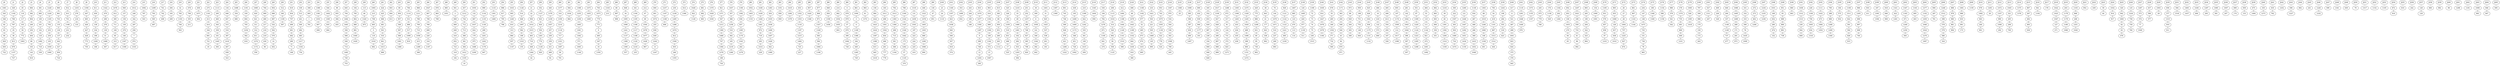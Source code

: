 graph g {
ranksep=0.2;
overlap=scale;
"J0" -- "1461" [style=dotted];
"1461" -- "545" [weight=1.2, len=0.5];
"545" -- "546" [weight=1.2, len=0.5];
"546" -- "82" [weight=1.2, len=0.5];
"82" -- "83" [weight=1.2, len=0.5];
"83" -- "84" [weight=1.2, len=0.5];
"84" -- "829" [weight=1.2, len=0.5];
"829" -- "830" [weight=1.2, len=0.5];
"830" -- "722" [weight=1.2, len=0.5];
"J1" -- "329" [style=dotted];
"329" -- "1192" [weight=1.2, len=0.5];
"1192" -- "766" [weight=1.2, len=0.5];
"766" -- "767" [weight=1.2, len=0.5];
"767" -- "35" [weight=1.2, len=0.5];
"35" -- "36" [weight=1.2, len=0.5];
"36" -- "813" [weight=1.2, len=0.5];
"813" -- "679" [weight=1.2, len=0.5];
"679" -- "1157" [weight=1.2, len=0.5];
"1157" -- "727" [weight=1.2, len=0.5];
"J2" -- "45" [style=dotted];
"45" -- "116" [weight=1.2, len=0.5];
"116" -- "117" [weight=1.2, len=0.5];
"117" -- "103" [weight=1.2, len=0.5];
"103" -- "50" [weight=1.2, len=0.5];
"50" -- "772" [weight=1.2, len=0.5];
"772" -- "1063" [weight=1.2, len=0.5];
"J3" -- "684" [style=dotted];
"684" -- "382" [weight=1.2, len=0.5];
"382" -- "904" [weight=1.2, len=0.5];
"904" -- "249" [weight=1.2, len=0.5];
"249" -- "250" [weight=1.2, len=0.5];
"250" -- "404" [weight=1.2, len=0.5];
"404" -- "86" [weight=1.2, len=0.5];
"86" -- "163" [weight=1.2, len=0.5];
"163" -- "143" [weight=1.2, len=0.5];
"143" -- "816" [weight=1.2, len=0.5];
"J4" -- "381" [style=dotted];
"381" -- "685" [weight=1.2, len=0.5];
"685" -- "100" [weight=1.2, len=0.5];
"100" -- "101" [weight=1.2, len=0.5];
"101" -- "102" [weight=1.2, len=0.5];
"102" -- "118" [weight=1.2, len=0.5];
"118" -- "1482" [weight=1.2, len=0.5];
"1482" -- "718" [weight=1.2, len=0.5];
"718" -- "539" [weight=1.2, len=0.5];
"J5" -- "1228" [style=dotted];
"1228" -- "1229" [weight=1.2, len=0.5];
"1229" -- "1165" [weight=1.2, len=0.5];
"1165" -- "702" [weight=1.2, len=0.5];
"702" -- "253" [weight=1.2, len=0.5];
"253" -- "254" [weight=1.2, len=0.5];
"254" -- "105" [weight=1.2, len=0.5];
"105" -- "1059" [weight=1.2, len=0.5];
"1059" -- "1060" [weight=1.2, len=0.5];
"J6" -- "960" [style=dotted];
"960" -- "961" [weight=1.2, len=0.5];
"961" -- "703" [weight=1.2, len=0.5];
"703" -- "135" [weight=1.2, len=0.5];
"135" -- "136" [weight=1.2, len=0.5];
"136" -- "137" [weight=1.2, len=0.5];
"137" -- "442" [weight=1.2, len=0.5];
"442" -- "327" [weight=1.2, len=0.5];
"327" -- "856" [weight=1.2, len=0.5];
"856" -- "724" [weight=1.2, len=0.5];
"J7" -- "912" [style=dotted];
"912" -- "913" [weight=1.2, len=0.5];
"913" -- "701" [weight=1.2, len=0.5];
"701" -- "1166" [weight=1.2, len=0.5];
"1166" -- "231" [weight=1.2, len=0.5];
"231" -- "232" [weight=1.2, len=0.5];
"J8" -- "1253" [style=dotted];
"1253" -- "276" [weight=1.2, len=0.5];
"276" -- "216" [weight=1.2, len=0.5];
"216" -- "133" [weight=1.2, len=0.5];
"J9" -- "1356" [style=dotted];
"1356" -- "447" [weight=1.2, len=0.5];
"447" -- "665" [weight=1.2, len=0.5];
"665" -- "426" [weight=1.2, len=0.5];
"426" -- "427" [weight=1.2, len=0.5];
"427" -- "428" [weight=1.2, len=0.5];
"428" -- "773" [weight=1.2, len=0.5];
"773" -- "750" [weight=1.2, len=0.5];
"J10" -- "611" [style=dotted];
"611" -- "459" [weight=1.2, len=0.5];
"459" -- "277" [weight=1.2, len=0.5];
"277" -- "138" [weight=1.2, len=0.5];
"138" -- "104" [weight=1.2, len=0.5];
"104" -- "196" [weight=1.2, len=0.5];
"196" -- "1200" [weight=1.2, len=0.5];
"1200" -- "166" [weight=1.2, len=0.5];
"J11" -- "1322" [style=dotted];
"1322" -- "479" [weight=1.2, len=0.5];
"479" -- "296" [weight=1.2, len=0.5];
"296" -- "278" [weight=1.2, len=0.5];
"278" -- "139" [weight=1.2, len=0.5];
"139" -- "51" [weight=1.2, len=0.5];
"51" -- "1468" [weight=1.2, len=0.5];
"1468" -- "367" [weight=1.2, len=0.5];
"J12" -- "1476" [style=dotted];
"1476" -- "612" [weight=1.2, len=0.5];
"612" -- "385" [weight=1.2, len=0.5];
"385" -- "711" [weight=1.2, len=0.5];
"711" -- "160" [weight=1.2, len=0.5];
"160" -- "85" [weight=1.2, len=0.5];
"85" -- "315" [weight=1.2, len=0.5];
"315" -- "817" [weight=1.2, len=0.5];
"J13" -- "949" [style=dotted];
"949" -- "157" [weight=1.2, len=0.5];
"157" -- "158" [weight=1.2, len=0.5];
"158" -- "159" [weight=1.2, len=0.5];
"159" -- "279" [weight=1.2, len=0.5];
"279" -- "140" [weight=1.2, len=0.5];
"140" -- "1307" [weight=1.2, len=0.5];
"1307" -- "1308" [weight=1.2, len=0.5];
"J14" -- "1012" [style=dotted];
"1012" -- "248" [weight=1.2, len=0.5];
"248" -- "342" [weight=1.2, len=0.5];
"342" -- "297" [weight=1.2, len=0.5];
"297" -- "256" [weight=1.2, len=0.5];
"256" -- "7" [weight=1.2, len=0.5];
"7" -- "974" [weight=1.2, len=0.5];
"974" -- "1333" [weight=1.2, len=0.5];
"J15" -- "1092" [style=dotted];
"1092" -- "787" [weight=1.2, len=0.5];
"787" -- "543" [weight=1.2, len=0.5];
"J16" -- "1299" [style=dotted];
"1299" -- "793" [weight=1.2, len=0.5];
"793" -- "565" [weight=1.2, len=0.5];
"565" -- "497" [weight=1.2, len=0.5];
"J17" -- "741" [style=dotted];
"741" -- "742" [weight=1.2, len=0.5];
"742" -- "408" [weight=1.2, len=0.5];
"J18" -- "294" [style=dotted];
"294" -- "193" [weight=1.2, len=0.5];
"193" -- "209" [weight=1.2, len=0.5];
"J19" -- "32" [style=dotted];
"32" -- "765" [weight=1.2, len=0.5];
"765" -- "1193" [weight=1.2, len=0.5];
"1193" -- "794" [weight=1.2, len=0.5];
"794" -- "563" [weight=1.2, len=0.5];
"J20" -- "478" [style=dotted];
"478" -- "706" [weight=1.2, len=0.5];
"706" -- "355" [weight=1.2, len=0.5];
"355" -- "211" [weight=1.2, len=0.5];
"J21" -- "458" [style=dotted];
"458" -- "1071" [weight=1.2, len=0.5];
"1071" -- "602" [weight=1.2, len=0.5];
"J22" -- "275" [style=dotted];
"275" -- "1161" [weight=1.2, len=0.5];
"1161" -- "413" [weight=1.2, len=0.5];
"413" -- "414" [weight=1.2, len=0.5];
"414" -- "344" [weight=1.2, len=0.5];
"344" -- "691" [weight=1.2, len=0.5];
"691" -- "721" [weight=1.2, len=0.5];
"721" -- "18" [weight=1.2, len=0.5];
"J23" -- "1113" [style=dotted];
"1113" -- "295" [weight=1.2, len=0.5];
"295" -- "460" [weight=1.2, len=0.5];
"460" -- "343" [weight=1.2, len=0.5];
"343" -- "359" [weight=1.2, len=0.5];
"359" -- "161" [weight=1.2, len=0.5];
"161" -- "1445" [weight=1.2, len=0.5];
"1445" -- "393" [weight=1.2, len=0.5];
"J24" -- "134" [style=dotted];
"134" -- "646" [weight=1.2, len=0.5];
"646" -- "647" [weight=1.2, len=0.5];
"647" -- "515" [weight=1.2, len=0.5];
"515" -- "516" [weight=1.2, len=0.5];
"516" -- "387" [weight=1.2, len=0.5];
"387" -- "1410" [weight=1.2, len=0.5];
"1410" -- "407" [weight=1.2, len=0.5];
"407" -- "938" [weight=1.2, len=0.5];
"938" -- "523" [weight=1.2, len=0.5];
"J25" -- "1498" [style=dotted];
"1498" -- "354" [weight=1.2, len=0.5];
"354" -- "680" [weight=1.2, len=0.5];
"J26" -- "1191" [style=dotted];
"1191" -- "330" [weight=1.2, len=0.5];
"330" -- "804" [weight=1.2, len=0.5];
"804" -- "705" [weight=1.2, len=0.5];
"705" -- "1254" [weight=1.2, len=0.5];
"1254" -- "562" [weight=1.2, len=0.5];
"562" -- "618" [weight=1.2, len=0.5];
"J27" -- "1069" [style=dotted];
"1069" -- "620" [weight=1.2, len=0.5];
"620" -- "621" [weight=1.2, len=0.5];
"621" -- "311" [weight=1.2, len=0.5];
"311" -- "312" [weight=1.2, len=0.5];
"312" -- "811" [weight=1.2, len=0.5];
"811" -- "1274" [weight=1.2, len=0.5];
"1274" -- "1172" [weight=1.2, len=0.5];
"1172" -- "556" [weight=1.2, len=0.5];
"J28" -- "764" [style=dotted];
"764" -- "969" [weight=1.2, len=0.5];
"969" -- "480" [weight=1.2, len=0.5];
"480" -- "217" [weight=1.2, len=0.5];
"217" -- "218" [weight=1.2, len=0.5];
"218" -- "219" [weight=1.2, len=0.5];
"219" -- "430" [weight=1.2, len=0.5];
"430" -- "90" [weight=1.2, len=0.5];
"J29" -- "954" [style=dotted];
"954" -- "686" [weight=1.2, len=0.5];
"686" -- "687" [weight=1.2, len=0.5];
"687" -- "532" [weight=1.2, len=0.5];
"532" -- "502" [weight=1.2, len=0.5];
"502" -- "570" [weight=1.2, len=0.5];
"570" -- "14" [weight=1.2, len=0.5];
"14" -- "452" [weight=1.2, len=0.5];
"J30" -- "512" [style=dotted];
"512" -- "340" [weight=1.2, len=0.5];
"340" -- "1109" [weight=1.2, len=0.5];
"1109" -- "597" [weight=1.2, len=0.5];
"J31" -- "619" [style=dotted];
"619" -- "834" [weight=1.2, len=0.5];
"834" -- "707" [weight=1.2, len=0.5];
"707" -- "499" [weight=1.2, len=0.5];
"499" -- "461" [weight=1.2, len=0.5];
"461" -- "462" [weight=1.2, len=0.5];
"462" -- "280" [weight=1.2, len=0.5];
"280" -- "71" [weight=1.2, len=0.5];
"71" -- "168" [weight=1.2, len=0.5];
"J32" -- "339" [style=dotted];
"339" -- "513" [weight=1.2, len=0.5];
"513" -- "441" [weight=1.2, len=0.5];
"441" -- "500" [weight=1.2, len=0.5];
"500" -- "482" [weight=1.2, len=0.5];
"482" -- "483" [weight=1.2, len=0.5];
"483" -- "1217" [weight=1.2, len=0.5];
"1217" -- "1334" [weight=1.2, len=0.5];
"1334" -- "754" [weight=1.2, len=0.5];
"J33" -- "308" [style=dotted];
"308" -- "805" [weight=1.2, len=0.5];
"805" -- "1" [weight=1.2, len=0.5];
"1" -- "761" [weight=1.2, len=0.5];
"J34" -- "1380" [style=dotted];
"1380" -- "1381" [weight=1.2, len=0.5];
"1381" -- "1053" [weight=1.2, len=0.5];
"1053" -- "607" [weight=1.2, len=0.5];
"607" -- "608" [weight=1.2, len=0.5];
"J35" -- "544" [style=dotted];
"544" -- "1402" [weight=1.2, len=0.5];
"1402" -- "1365" [weight=1.2, len=0.5];
"1365" -- "835" [weight=1.2, len=0.5];
"835" -- "664" [weight=1.2, len=0.5];
"J36" -- "99" [style=dotted];
"99" -- "955" [weight=1.2, len=0.5];
"955" -- "384" [weight=1.2, len=0.5];
"384" -- "455" [weight=1.2, len=0.5];
"J37" -- "645" [style=dotted];
"645" -- "704" [weight=1.2, len=0.5];
"704" -- "1462" [weight=1.2, len=0.5];
"1462" -- "1463" [weight=1.2, len=0.5];
"1463" -- "356" [weight=1.2, len=0.5];
"356" -- "566" [weight=1.2, len=0.5];
"566" -- "549" [weight=1.2, len=0.5];
"549" -- "714" [weight=1.2, len=0.5];
"714" -- "1483" [weight=1.2, len=0.5];
"1483" -- "720" [weight=1.2, len=0.5];
"720" -- "753" [weight=1.2, len=0.5];
"J38" -- "192" [style=dotted];
"192" -- "785" [weight=1.2, len=0.5];
"785" -- "802" [weight=1.2, len=0.5];
"802" -- "880" [weight=1.2, len=0.5];
"880" -- "881" [weight=1.2, len=0.5];
"881" -- "1040" [weight=1.2, len=0.5];
"1040" -- "1429" [weight=1.2, len=0.5];
"J39" -- "115" [style=dotted];
"115" -- "46" [weight=1.2, len=0.5];
"46" -- "1320" [weight=1.2, len=0.5];
"1320" -- "875" [weight=1.2, len=0.5];
"J40" -- "1093" [style=dotted];
"1093" -- "215" [weight=1.2, len=0.5];
"215" -- "708" [weight=1.2, len=0.5];
"708" -- "605" [weight=1.2, len=0.5];
"605" -- "5" [weight=1.2, len=0.5];
"5" -- "119" [weight=1.2, len=0.5];
"119" -- "1018" [weight=1.2, len=0.5];
"1018" -- "662" [weight=1.2, len=0.5];
"J41" -- "424" [style=dotted];
"424" -- "425" [weight=1.2, len=0.5];
"425" -- "666" [weight=1.2, len=0.5];
"666" -- "481" [weight=1.2, len=0.5];
"481" -- "501" [weight=1.2, len=0.5];
"501" -- "533" [weight=1.2, len=0.5];
"533" -- "841" [weight=1.2, len=0.5];
"841" -- "1413" [weight=1.2, len=0.5];
"1413" -- "866" [weight=1.2, len=0.5];
"J42" -- "603" [style=dotted];
"603" -- "604" [weight=1.2, len=0.5];
"604" -- "613" [weight=1.2, len=0.5];
"J43" -- "80" [style=dotted];
"80" -- "950" [weight=1.2, len=0.5];
"950" -- "957" [weight=1.2, len=0.5];
"957" -- "548" [weight=1.2, len=0.5];
"548" -- "567" [weight=1.2, len=0.5];
"567" -- "568" [weight=1.2, len=0.5];
"568" -- "1061" [weight=1.2, len=0.5];
"1061" -- "1486" [weight=1.2, len=0.5];
"J44" -- "784" [style=dotted];
"784" -- "1114" [weight=1.2, len=0.5];
"1114" -- "531" [weight=1.2, len=0.5];
"531" -- "688" [weight=1.2, len=0.5];
"688" -- "517" [weight=1.2, len=0.5];
"517" -- "1099" [weight=1.2, len=0.5];
"1099" -- "819" [weight=1.2, len=0.5];
"J45" -- "968" [style=dotted];
"968" -- "1211" [weight=1.2, len=0.5];
"1211" -- "788" [weight=1.2, len=0.5];
"788" -- "709" [weight=1.2, len=0.5];
"709" -- "710" [weight=1.2, len=0.5];
"710" -- "1056" [weight=1.2, len=0.5];
"1056" -- "415" [weight=1.2, len=0.5];
"415" -- "1289" [weight=1.2, len=0.5];
"1289" -- "368" [weight=1.2, len=0.5];
"J46" -- "1027" [style=dotted];
"1027" -- "807" [weight=1.2, len=0.5];
"807" -- "768" [weight=1.2, len=0.5];
"768" -- "769" [weight=1.2, len=0.5];
"769" -- "689" [weight=1.2, len=0.5];
"689" -- "220" [weight=1.2, len=0.5];
"220" -- "316" [weight=1.2, len=0.5];
"316" -- "1187" [weight=1.2, len=0.5];
"J47" -- "876" [style=dotted];
"876" -- "863" [weight=1.2, len=0.5];
"863" -- "789" [weight=1.2, len=0.5];
"J48" -- "985" [style=dotted];
"985" -- "1051" [weight=1.2, len=0.5];
"J49" -- "561" [style=dotted];
"561" -- "2" [weight=1.2, len=0.5];
"2" -- "808" [weight=1.2, len=0.5];
"808" -- "809" [weight=1.2, len=0.5];
"809" -- "649" [weight=1.2, len=0.5];
"649" -- "416" [weight=1.2, len=0.5];
"416" -- "652" [weight=1.2, len=0.5];
"652" -- "723" [weight=1.2, len=0.5];
"723" -- "319" [weight=1.2, len=0.5];
"319" -- "182" [weight=1.2, len=0.5];
"J50" -- "457" [style=dotted];
"457" -- "1212" [weight=1.2, len=0.5];
"1212" -- "744" [weight=1.2, len=0.5];
"744" -- "712" [weight=1.2, len=0.5];
"712" -- "713" [weight=1.2, len=0.5];
"713" -- "360" [weight=1.2, len=0.5];
"360" -- "361" [weight=1.2, len=0.5];
"361" -- "364" [weight=1.2, len=0.5];
"364" -- "1412" [weight=1.2, len=0.5];
"1412" -- "1335" [weight=1.2, len=0.5];
"1335" -- "19" [weight=1.2, len=0.5];
"J51" -- "1050" [style=dotted];
"1050" -- "132" [weight=1.2, len=0.5];
"132" -- "667" [weight=1.2, len=0.5];
"667" -- "1037" [weight=1.2, len=0.5];
"1037" -- "624" [weight=1.2, len=0.5];
"624" -- "179" [weight=1.2, len=0.5];
"179" -- "975" [weight=1.2, len=0.5];
"975" -- "1488" [weight=1.2, len=0.5];
"1488" -- "1209" [weight=1.2, len=0.5];
"J52" -- "999" [style=dotted];
"999" -- "1134" [weight=1.2, len=0.5];
"1134" -- "1135" [weight=1.2, len=0.5];
"1135" -- "1136" [weight=1.2, len=0.5];
"1136" -- "299" [weight=1.2, len=0.5];
"299" -- "1201" [weight=1.2, len=0.5];
"1201" -- "1202" [weight=1.2, len=0.5];
"1202" -- "1176" [weight=1.2, len=0.5];
"1176" -- "847" [weight=1.2, len=0.5];
"J53" -- "1133" [style=dotted];
"1133" -- "1301" [weight=1.2, len=0.5];
"1301" -- "1460" [weight=1.2, len=0.5];
"J54" -- "996" [style=dotted];
"996" -- "617" [weight=1.2, len=0.5];
"617" -- "795" [weight=1.2, len=0.5];
"795" -- "796" [weight=1.2, len=0.5];
"J55" -- "1033" [style=dotted];
"1033" -- "905" [weight=1.2, len=0.5];
"905" -- "1240" [weight=1.2, len=0.5];
"1240" -- "810" [weight=1.2, len=0.5];
"810" -- "313" [weight=1.2, len=0.5];
"313" -- "884" [weight=1.2, len=0.5];
"884" -- "937" [weight=1.2, len=0.5];
"937" -- "1147" [weight=1.2, len=0.5];
"J56" -- "1126" [style=dotted];
"1126" -- "514" [weight=1.2, len=0.5];
"514" -- "648" [weight=1.2, len=0.5];
"648" -- "1097" [weight=1.2, len=0.5];
"1097" -- "582" [weight=1.2, len=0.5];
"582" -- "199" [weight=1.2, len=0.5];
"199" -- "1310" [weight=1.2, len=0.5];
"1310" -- "155" [weight=1.2, len=0.5];
"J57" -- "21" [style=dotted];
"21" -- "22" [weight=1.2, len=0.5];
"22" -- "956" [weight=1.2, len=0.5];
"956" -- "1014" [weight=1.2, len=0.5];
"1014" -- "1015" [weight=1.2, len=0.5];
"1015" -- "463" [weight=1.2, len=0.5];
"463" -- "716" [weight=1.2, len=0.5];
"716" -- "448" [weight=1.2, len=0.5];
"448" -- "1264" [weight=1.2, len=0.5];
"1264" -- "42" [weight=1.2, len=0.5];
"J58" -- "352" [style=dotted];
"352" -- "1127" [weight=1.2, len=0.5];
"1127" -- "923" [weight=1.2, len=0.5];
"923" -- "924" [weight=1.2, len=0.5];
"924" -- "550" [weight=1.2, len=0.5];
"550" -- "1261" [weight=1.2, len=0.5];
"1261" -- "774" [weight=1.2, len=0.5];
"774" -- "1129" [weight=1.2, len=0.5];
"1129" -- "920" [weight=1.2, len=0.5];
"J59" -- "440" [style=dotted];
"440" -- "1378" [weight=1.2, len=0.5];
"1378" -- "1239" [weight=1.2, len=0.5];
"1239" -- "1057" [weight=1.2, len=0.5];
"1057" -- "257" [weight=1.2, len=0.5];
"257" -- "258" [weight=1.2, len=0.5];
"258" -- "259" [weight=1.2, len=0.5];
"259" -- "431" [weight=1.2, len=0.5];
"431" -- "469" [weight=1.2, len=0.5];
"469" -- "92" [weight=1.2, len=0.5];
"J60" -- "1377" [style=dotted];
"1377" -- "310" [weight=1.2, len=0.5];
"310" -- "1359" [weight=1.2, len=0.5];
"1359" -- "1214" [weight=1.2, len=0.5];
"1214" -- "1118" [weight=1.2, len=0.5];
"1118" -- "717" [weight=1.2, len=0.5];
"717" -- "1331" [weight=1.2, len=0.5];
"1331" -- "1487" [weight=1.2, len=0.5];
"1487" -- "58" [weight=1.2, len=0.5];
"58" -- "791" [weight=1.2, len=0.5];
"J61" -- "564" [style=dotted];
"564" -- "1034" [weight=1.2, len=0.5];
"1034" -- "864" [weight=1.2, len=0.5];
"J62" -- "1398" [style=dotted];
"1398" -- "1255" [weight=1.2, len=0.5];
"1255" -- "1256" [weight=1.2, len=0.5];
"1256" -- "1465" [weight=1.2, len=0.5];
"1465" -- "1361" [weight=1.2, len=0.5];
"1361" -- "1362" [weight=1.2, len=0.5];
"1362" -- "571" [weight=1.2, len=0.5];
"571" -- "1065" [weight=1.2, len=0.5];
"1065" -- "1146" [weight=1.2, len=0.5];
"J63" -- "1475" [style=dotted];
"1475" -- "1455" [weight=1.2, len=0.5];
"1455" -- "1400" [weight=1.2, len=0.5];
"J64" -- "763" [style=dotted];
"763" -- "1073" [weight=1.2, len=0.5];
"1073" -- "770" [weight=1.2, len=0.5];
"770" -- "771" [weight=1.2, len=0.5];
"771" -- "9" [weight=1.2, len=0.5];
"9" -- "485" [weight=1.2, len=0.5];
"485" -- "347" [weight=1.2, len=0.5];
"347" -- "16" [weight=1.2, len=0.5];
"16" -- "1350" [weight=1.2, len=0.5];
"J65" -- "1318" [style=dotted];
"1318" -- "213" [weight=1.2, len=0.5];
"J66" -- "66" [style=dotted];
"66" -- "997" [weight=1.2, len=0.5];
"997" -- "998" [weight=1.2, len=0.5];
"J67" -- "848" [style=dotted];
"848" -- "34" [weight=1.2, len=0.5];
"34" -- "1095" [weight=1.2, len=0.5];
"1095" -- "1096" [weight=1.2, len=0.5];
"1096" -- "1241" [weight=1.2, len=0.5];
"1241" -- "1137" [weight=1.2, len=0.5];
"1137" -- "1389" [weight=1.2, len=0.5];
"1389" -- "1390" [weight=1.2, len=0.5];
"1390" -- "557" [weight=1.2, len=0.5];
"J68" -- "341" [style=dotted];
"341" -- "1194" [weight=1.2, len=0.5];
"1194" -- "1195" [weight=1.2, len=0.5];
"1195" -- "1196" [weight=1.2, len=0.5];
"1196" -- "1117" [weight=1.2, len=0.5];
"1117" -- "1198" [weight=1.2, len=0.5];
"1198" -- "1120" [weight=1.2, len=0.5];
"1120" -- "1218" [weight=1.2, len=0.5];
"1218" -- "235" [weight=1.2, len=0.5];
"J69" -- "212" [style=dotted];
"212" -- "67" [weight=1.2, len=0.5];
"67" -- "69" [weight=1.2, len=0.5];
"69" -- "1504" [weight=1.2, len=0.5];
"1504" -- "1076" [weight=1.2, len=0.5];
"1076" -- "1077" [weight=1.2, len=0.5];
"1077" -- "1428" [weight=1.2, len=0.5];
"1428" -- "967" [weight=1.2, len=0.5];
"J70" -- "600" [style=dotted];
"600" -- "601" [weight=1.2, len=0.5];
"601" -- "1072" [weight=1.2, len=0.5];
"1072" -- "255" [weight=1.2, len=0.5];
"255" -- "838" [weight=1.2, len=0.5];
"838" -- "839" [weight=1.2, len=0.5];
"839" -- "1244" [weight=1.2, len=0.5];
"1244" -- "13" [weight=1.2, len=0.5];
"13" -- "1247" [weight=1.2, len=0.5];
"J71" -- "1237" [style=dotted];
"1237" -- "1167" [weight=1.2, len=0.5];
"1167" -- "1168" [weight=1.2, len=0.5];
"1168" -- "606" [weight=1.2, len=0.5];
"J72" -- "230" [style=dotted];
"230" -- "1238" [weight=1.2, len=0.5];
"1238" -- "1285" [weight=1.2, len=0.5];
"1285" -- "1286" [weight=1.2, len=0.5];
"1286" -- "1074" [weight=1.2, len=0.5];
"1074" -- "812" [weight=1.2, len=0.5];
"812" -- "1506" [weight=1.2, len=0.5];
"1506" -- "935" [weight=1.2, len=0.5];
"935" -- "246" [weight=1.2, len=0.5];
"246" -- "1355" [weight=1.2, len=0.5];
"J73" -- "614" [style=dotted];
"614" -- "1366" [weight=1.2, len=0.5];
"J74" -- "1028" [style=dotted];
"1028" -- "922" [weight=1.2, len=0.5];
"922" -- "1128" [weight=1.2, len=0.5];
"J75" -- "681" [style=dotted];
"681" -- "682" [weight=1.2, len=0.5];
"682" -- "683" [weight=1.2, len=0.5];
"J76" -- "1370" [style=dotted];
"1370" -- "1029" [weight=1.2, len=0.5];
"1029" -- "1030" [weight=1.2, len=0.5];
"J77" -- "921" [style=dotted];
"921" -- "1371" [weight=1.2, len=0.5];
"1371" -- "547" [weight=1.2, len=0.5];
"547" -- "1213" [weight=1.2, len=0.5];
"1213" -- "1360" [weight=1.2, len=0.5];
"1360" -- "1466" [weight=1.2, len=0.5];
"1466" -- "747" [weight=1.2, len=0.5];
"747" -- "1364" [weight=1.2, len=0.5];
"1364" -- "1278" [weight=1.2, len=0.5];
"1278" -- "188" [weight=1.2, len=0.5];
"188" -- "730" [weight=1.2, len=0.5];
"J78" -- "1457" [style=dotted];
"1457" -- "357" [weight=1.2, len=0.5];
"357" -- "386" [weight=1.2, len=0.5];
"386" -- "1258" [weight=1.2, len=0.5];
"1258" -- "518" [weight=1.2, len=0.5];
"518" -- "362" [weight=1.2, len=0.5];
"362" -- "165" [weight=1.2, len=0.5];
"165" -- "1219" [weight=1.2, len=0.5];
"1219" -- "1280" [weight=1.2, len=0.5];
"J79" -- "1190" [style=dotted];
"1190" -- "1382" [weight=1.2, len=0.5];
"1382" -- "836" [weight=1.2, len=0.5];
"836" -- "837" [weight=1.2, len=0.5];
"837" -- "1385" [weight=1.2, len=0.5];
"1385" -- "1170" [weight=1.2, len=0.5];
"1170" -- "1343" [weight=1.2, len=0.5];
"1343" -- "262" [weight=1.2, len=0.5];
"262" -- "1279" [weight=1.2, len=0.5];
"J80" -- "1052" [style=dotted];
"1052" -- "1403" [weight=1.2, len=0.5];
"1403" -- "1153" [weight=1.2, len=0.5];
"J81" -- "1438" [style=dotted];
"1438" -- "1439" [weight=1.2, len=0.5];
"1439" -- "1440" [weight=1.2, len=0.5];
"1440" -- "1441" [weight=1.2, len=0.5];
"1441" -- "972" [weight=1.2, len=0.5];
"972" -- "719" [weight=1.2, len=0.5];
"719" -- "283" [weight=1.2, len=0.5];
"283" -- "1414" [weight=1.2, len=0.5];
"1414" -- "229" [weight=1.2, len=0.5];
"J82" -- "1283" [style=dotted];
"1283" -- "454" [weight=1.2, len=0.5];
"454" -- "1035" [weight=1.2, len=0.5];
"1035" -- "1036" [weight=1.2, len=0.5];
"1036" -- "1406" [weight=1.2, len=0.5];
"1406" -- "1407" [weight=1.2, len=0.5];
"1407" -- "1426" [weight=1.2, len=0.5];
"1426" -- "842" [weight=1.2, len=0.5];
"842" -- "1089" [weight=1.2, len=0.5];
"J83" -- "1351" [style=dotted];
"1351" -- "858" [weight=1.2, len=0.5];
"858" -- "859" [weight=1.2, len=0.5];
"J84" -- "1419" [style=dotted];
"1419" -- "1284" [weight=1.2, len=0.5];
"1284" -- "1379" [weight=1.2, len=0.5];
"J85" -- "453" [style=dotted];
"453" -- "1352" [weight=1.2, len=0.5];
"1352" -- "1353" [weight=1.2, len=0.5];
"1353" -- "1116" [weight=1.2, len=0.5];
"1116" -- "1197" [weight=1.2, len=0.5];
"1197" -- "1215" [weight=1.2, len=0.5];
"1215" -- "1484" [weight=1.2, len=0.5];
"1484" -- "725" [weight=1.2, len=0.5];
"725" -- "227" [weight=1.2, len=0.5];
"J86" -- "857" [style=dotted];
"857" -- "1420" [weight=1.2, len=0.5];
"1420" -- "1346" [weight=1.2, len=0.5];
"J87" -- "877" [style=dotted];
"877" -- "806" [weight=1.2, len=0.5];
"806" -- "971" [weight=1.2, len=0.5];
"971" -- "1327" [weight=1.2, len=0.5];
"1327" -- "1328" [weight=1.2, len=0.5];
"1328" -- "583" [weight=1.2, len=0.5];
"583" -- "584" [weight=1.2, len=0.5];
"584" -- "1064" [weight=1.2, len=0.5];
"1064" -- "1186" [weight=1.2, len=0.5];
"J88" -- "849" [style=dotted];
"849" -- "850" [weight=1.2, len=0.5];
"850" -- "1358" [weight=1.2, len=0.5];
"1358" -- "1456" [weight=1.2, len=0.5];
"J89" -- "214" [style=dotted];
"214" -- "862" [weight=1.2, len=0.5];
"862" -- "1054" [weight=1.2, len=0.5];
"1054" -- "1055" [weight=1.2, len=0.5];
"1055" -- "803" [weight=1.2, len=0.5];
"J90" -- "0" [style=dotted];
"0" -- "878" [weight=1.2, len=0.5];
"878" -- "879" [weight=1.2, len=0.5];
"879" -- "37" [weight=1.2, len=0.5];
"37" -- "670" [weight=1.2, len=0.5];
"670" -- "390" [weight=1.2, len=0.5];
"390" -- "1062" [weight=1.2, len=0.5];
"1062" -- "726" [weight=1.2, len=0.5];
"J91" -- "861" [style=dotted];
"861" -- "1094" [weight=1.2, len=0.5];
"1094" -- "3" [weight=1.2, len=0.5];
"3" -- "4" [weight=1.2, len=0.5];
"4" -- "1169" [weight=1.2, len=0.5];
"1169" -- "1386" [weight=1.2, len=0.5];
"1386" -- "164" [weight=1.2, len=0.5];
"164" -- "449" [weight=1.2, len=0.5];
"449" -- "1265" [weight=1.2, len=0.5];
"1265" -- "729" [weight=1.2, len=0.5];
"J92" -- "983" [style=dotted];
"983" -- "81" [weight=1.2, len=0.5];
"81" -- "1372" [weight=1.2, len=0.5];
"J93" -- "156" [style=dotted];
"156" -- "984" [weight=1.2, len=0.5];
"984" -- "1422" [weight=1.2, len=0.5];
"1422" -- "1423" [weight=1.2, len=0.5];
"1423" -- "1424" [weight=1.2, len=0.5];
"1424" -- "1387" [weight=1.2, len=0.5];
"1387" -- "1388" [weight=1.2, len=0.5];
"1388" -- "815" [weight=1.2, len=0.5];
"815" -- "845" [weight=1.2, len=0.5];
"845" -- "1416" [weight=1.2, len=0.5];
"J94" -- "183" [style=dotted];
"183" -- "1011" [weight=1.2, len=0.5];
"1011" -- "496" [weight=1.2, len=0.5];
"496" -- "1501" [weight=1.2, len=0.5];
"1501" -- "1502" [weight=1.2, len=0.5];
"1502" -- "854" [weight=1.2, len=0.5];
"854" -- "466" [weight=1.2, len=0.5];
"466" -- "261" [weight=1.2, len=0.5];
"261" -- "777" [weight=1.2, len=0.5];
"777" -- "778" [weight=1.2, len=0.5];
"J95" -- "792" [style=dotted];
"792" -- "1013" [weight=1.2, len=0.5];
"1013" -- "1383" [weight=1.2, len=0.5];
"1383" -- "1384" [weight=1.2, len=0.5];
"1384" -- "298" [weight=1.2, len=0.5];
"298" -- "715" [weight=1.2, len=0.5];
"715" -- "391" [weight=1.2, len=0.5];
"391" -- "366" [weight=1.2, len=0.5];
"366" -- "1164" [weight=1.2, len=0.5];
"J96" -- "786" [style=dotted];
"786" -- "1300" [weight=1.2, len=0.5];
"1300" -- "1324" [weight=1.2, len=0.5];
"1324" -- "1325" [weight=1.2, len=0.5];
"1325" -- "1326" [weight=1.2, len=0.5];
"1326" -- "1442" [weight=1.2, len=0.5];
"1442" -- "175" [weight=1.2, len=0.5];
"175" -- "1262" [weight=1.2, len=0.5];
"1262" -- "57" [weight=1.2, len=0.5];
"57" -- "1145" [weight=1.2, len=0.5];
"1145" -- "370" [weight=1.2, len=0.5];
"J97" -- "1319" [style=dotted];
"1319" -- "131" [weight=1.2, len=0.5];
"131" -- "1459" [weight=1.2, len=0.5];
"1459" -- "1503" [weight=1.2, len=0.5];
"1503" -- "197" [weight=1.2, len=0.5];
"197" -- "223" [weight=1.2, len=0.5];
"223" -- "224" [weight=1.2, len=0.5];
"224" -- "225" [weight=1.2, len=0.5];
"225" -- "410" [weight=1.2, len=0.5];
"J98" -- "446" [style=dotted];
"446" -- "1323" [weight=1.2, len=0.5];
"1323" -- "1478" [weight=1.2, len=0.5];
"1478" -- "1405" [weight=1.2, len=0.5];
"1405" -- "1303" [weight=1.2, len=0.5];
"1303" -- "669" [weight=1.2, len=0.5];
"669" -- "1290" [weight=1.2, len=0.5];
"1290" -- "1066" [weight=1.2, len=0.5];
"1066" -- "894" [weight=1.2, len=0.5];
"J99" -- "130" [style=dotted];
"130" -- "47" [weight=1.2, len=0.5];
"47" -- "851" [weight=1.2, len=0.5];
"J100" -- "23" [style=dotted];
"23" -- "24" [weight=1.2, len=0.5];
"24" -- "1110" [weight=1.2, len=0.5];
"J101" -- "1160" [style=dotted];
"1160" -- "1357" [weight=1.2, len=0.5];
"1357" -- "623" [weight=1.2, len=0.5];
"623" -- "1038" [weight=1.2, len=0.5];
"1038" -- "840" [weight=1.2, len=0.5];
"840" -- "506" [weight=1.2, len=0.5];
"506" -- "507" [weight=1.2, len=0.5];
"507" -- "818" [weight=1.2, len=0.5];
"818" -- "574" [weight=1.2, len=0.5];
"J102" -- "353" [style=dotted];
"353" -- "1499" [weight=1.2, len=0.5];
"1499" -- "832" [weight=1.2, len=0.5];
"J103" -- "243" [style=dotted];
"243" -- "244" [weight=1.2, len=0.5];
"244" -- "185" [weight=1.2, len=0.5];
"185" -- "186" [weight=1.2, len=0.5];
"J104" -- "833" [style=dotted];
"833" -- "1070" [weight=1.2, len=0.5];
"1070" -- "1477" [weight=1.2, len=0.5];
"1477" -- "1500" [weight=1.2, len=0.5];
"1500" -- "1287" [weight=1.2, len=0.5];
"1287" -- "8" [weight=1.2, len=0.5];
"8" -- "389" [weight=1.2, len=0.5];
"389" -- "749" [weight=1.2, len=0.5];
"749" -- "12" [weight=1.2, len=0.5];
"12" -- "1204" [weight=1.2, len=0.5];
"1204" -- "395" [weight=1.2, len=0.5];
"J105" -- "903" [style=dotted];
"903" -- "616" [weight=1.2, len=0.5];
"616" -- "1302" [weight=1.2, len=0.5];
"1302" -- "668" [weight=1.2, len=0.5];
"668" -- "1304" [weight=1.2, len=0.5];
"1304" -- "106" [weight=1.2, len=0.5];
"106" -- "1342" [weight=1.2, len=0.5];
"1342" -- "572" [weight=1.2, len=0.5];
"572" -- "15" [weight=1.2, len=0.5];
"15" -- "1067" [weight=1.2, len=0.5];
"J106" -- "615" [style=dotted];
"615" -- "383" [weight=1.2, len=0.5];
"383" -- "68" [weight=1.2, len=0.5];
"68" -- "650" [weight=1.2, len=0.5];
"650" -- "651" [weight=1.2, len=0.5];
"651" -- "260" [weight=1.2, len=0.5];
"260" -- "263" [weight=1.2, len=0.5];
"263" -- "1112" [weight=1.2, len=0.5];
"J107" -- "325" [style=dotted];
"325" -- "326" [weight=1.2, len=0.5];
"326" -- "358" [weight=1.2, len=0.5];
"358" -- "1259" [weight=1.2, len=0.5];
"1259" -- "519" [weight=1.2, len=0.5];
"519" -- "831" [weight=1.2, len=0.5];
"831" -- "486" [weight=1.2, len=0.5];
"486" -- "17" [weight=1.2, len=0.5];
"17" -- "525" [weight=1.2, len=0.5];
"J108" -- "1210" [style=dotted];
"1210" -- "33" [weight=1.2, len=0.5];
"33" -- "49" [weight=1.2, len=0.5];
"49" -- "1480" [weight=1.2, len=0.5];
"1480" -- "1481" [weight=1.2, len=0.5];
"1481" -- "162" [weight=1.2, len=0.5];
"162" -- "282" [weight=1.2, len=0.5];
"282" -- "553" [weight=1.2, len=0.5];
"553" -- "1203" [weight=1.2, len=0.5];
"1203" -- "394" [weight=1.2, len=0.5];
"J109" -- "251" [style=dotted];
"251" -- "252" [weight=1.2, len=0.5];
"252" -- "1257" [weight=1.2, len=0.5];
"1257" -- "388" [weight=1.2, len=0.5];
"388" -- "748" [weight=1.2, len=0.5];
"748" -- "927" [weight=1.2, len=0.5];
"927" -- "365" [weight=1.2, len=0.5];
"365" -- "798" [weight=1.2, len=0.5];
"798" -- "820" [weight=1.2, len=0.5];
"J110" -- "30" [style=dotted];
"30" -- "309" [weight=1.2, len=0.5];
"309" -- "6" [weight=1.2, len=0.5];
"6" -- "1058" [weight=1.2, len=0.5];
"1058" -- "141" [weight=1.2, len=0.5];
"141" -- "346" [weight=1.2, len=0.5];
"346" -- "1344" [weight=1.2, len=0.5];
"1344" -- "392" [weight=1.2, len=0.5];
"392" -- "642" [weight=1.2, len=0.5];
"J111" -- "1401" [style=dotted];
"1401" -- "31" [weight=1.2, len=0.5];
"31" -- "925" [weight=1.2, len=0.5];
"925" -- "1425" [weight=1.2, len=0.5];
"1425" -- "537" [weight=1.2, len=0.5];
"537" -- "538" [weight=1.2, len=0.5];
"538" -- "201" [weight=1.2, len=0.5];
"201" -- "181" [weight=1.2, len=0.5];
"J112" -- "1397" [style=dotted];
"1397" -- "1369" [weight=1.2, len=0.5];
"J113" -- "801" [style=dotted];
"801" -- "745" [weight=1.2, len=0.5];
"745" -- "746" [weight=1.2, len=0.5];
"746" -- "569" [weight=1.2, len=0.5];
"569" -- "928" [weight=1.2, len=0.5];
"928" -- "976" [weight=1.2, len=0.5];
"976" -- "421" [weight=1.2, len=0.5];
"421" -- "1266" [weight=1.2, len=0.5];
"1266" -- "1222" [weight=1.2, len=0.5];
"J114" -- "438" [style=dotted];
"438" -- "195" [weight=1.2, len=0.5];
"195" -- "1408" [weight=1.2, len=0.5];
"1408" -- "1409" [weight=1.2, len=0.5];
"1409" -- "1173" [weight=1.2, len=0.5];
"1173" -- "348" [weight=1.2, len=0.5];
"348" -- "451" [weight=1.2, len=0.5];
"451" -- "728" [weight=1.2, len=0.5];
"728" -- "1002" [weight=1.2, len=0.5];
"J115" -- "210" [style=dotted];
"210" -- "1399" [weight=1.2, len=0.5];
"1399" -- "622" [weight=1.2, len=0.5];
"622" -- "1242" [weight=1.2, len=0.5];
"1242" -- "535" [weight=1.2, len=0.5];
"535" -- "301" [weight=1.2, len=0.5];
"301" -- "109" [weight=1.2, len=0.5];
"109" -- "1415" [weight=1.2, len=0.5];
"1415" -- "456" [weight=1.2, len=0.5];
"J116" -- "1345" [style=dotted];
"1345" -- "1404" [weight=1.2, len=0.5];
"1404" -- "958" [weight=1.2, len=0.5];
"J117" -- "530" [style=dotted];
"530" -- "194" [weight=1.2, len=0.5];
"194" -- "782" [weight=1.2, len=0.5];
"782" -- "1276" [weight=1.2, len=0.5];
"1276" -- "671" [weight=1.2, len=0.5];
"671" -- "1100" [weight=1.2, len=0.5];
"1100" -- "641" [weight=1.2, len=0.5];
"641" -- "274" [weight=1.2, len=0.5];
"J118" -- "208" [style=dotted];
"208" -- "1115" [weight=1.2, len=0.5];
"1115" -- "1016" [weight=1.2, len=0.5];
"1016" -- "314" [weight=1.2, len=0.5];
"314" -- "520" [weight=1.2, len=0.5];
"520" -- "692" [weight=1.2, len=0.5];
"692" -- "56" [weight=1.2, len=0.5];
"56" -- "558" [weight=1.2, len=0.5];
"558" -- "1125" [weight=1.2, len=0.5];
"J119" -- "412" [style=dotted];
"412" -- "1464" [weight=1.2, len=0.5];
"1464" -- "1188" [weight=1.2, len=0.5];
"1188" -- "1444" [weight=1.2, len=0.5];
"1444" -- "1140" [weight=1.2, len=0.5];
"1140" -- "1141" [weight=1.2, len=0.5];
"1141" -- "1510" [weight=1.2, len=0.5];
"1510" -- "589" [weight=1.2, len=0.5];
"J120" -- "498" [style=dotted];
"498" -- "48" [weight=1.2, len=0.5];
"48" -- "1479" [weight=1.2, len=0.5];
"1479" -- "1443" [weight=1.2, len=0.5];
"1443" -- "1189" [weight=1.2, len=0.5];
"1189" -- "1332" [weight=1.2, len=0.5];
"1332" -- "844" [weight=1.2, len=0.5];
"844" -- "1430" [weight=1.2, len=0.5];
"1430" -- "919" [weight=1.2, len=0.5];
"919" -- "380" [weight=1.2, len=0.5];
"J121" -- "1108" [style=dotted];
"1108" -- "1162" [weight=1.2, len=0.5];
"1162" -- "677" [weight=1.2, len=0.5];
"677" -- "52" [weight=1.2, len=0.5];
"52" -- "465" [weight=1.2, len=0.5];
"465" -- "673" [weight=1.2, len=0.5];
"673" -- "674" [weight=1.2, len=0.5];
"674" -- "1431" [weight=1.2, len=0.5];
"1431" -- "895" [weight=1.2, len=0.5];
"J122" -- "233" [style=dotted];
"233" -- "1421" [weight=1.2, len=0.5];
"1421" -- "503" [weight=1.2, len=0.5];
"503" -- "221" [weight=1.2, len=0.5];
"221" -- "505" [weight=1.2, len=0.5];
"505" -- "1469" [weight=1.2, len=0.5];
"1469" -- "145" [weight=1.2, len=0.5];
"145" -- "995" [weight=1.2, len=0.5];
"J123" -- "953" [style=dotted];
"953" -- "743" [weight=1.2, len=0.5];
"743" -- "1075" [weight=1.2, len=0.5];
"1075" -- "1505" [weight=1.2, len=0.5];
"1505" -- "1139" [weight=1.2, len=0.5];
"1139" -- "522" [weight=1.2, len=0.5];
"522" -- "776" [weight=1.2, len=0.5];
"776" -- "524" [weight=1.2, len=0.5];
"J124" -- "1367" [style=dotted];
"1367" -- "970" [weight=1.2, len=0.5];
"970" -- "534" [weight=1.2, len=0.5];
"534" -- "504" [weight=1.2, len=0.5];
"504" -- "536" [weight=1.2, len=0.5];
"536" -- "302" [weight=1.2, len=0.5];
"302" -- "1508" [weight=1.2, len=0.5];
"1508" -- "799" [weight=1.2, len=0.5];
"799" -- "445" [weight=1.2, len=0.5];
"J125" -- "1368" [style=dotted];
"1368" -- "25" [weight=1.2, len=0.5];
"J126" -- "1098" [style=dotted];
"1098" -- "585" [weight=1.2, len=0.5];
"585" -- "586" [weight=1.2, len=0.5];
"586" -- "587" [weight=1.2, len=0.5];
"587" -- "630" [weight=1.2, len=0.5];
"630" -- "490" [weight=1.2, len=0.5];
"490" -- "1497" [weight=1.2, len=0.5];
"J127" -- "690" [style=dotted];
"690" -- "432" [weight=1.2, len=0.5];
"432" -- "939" [weight=1.2, len=0.5];
"939" -- "940" [weight=1.2, len=0.5];
"940" -- "1177" [weight=1.2, len=0.5];
"1177" -- "191" [weight=1.2, len=0.5];
"J128" -- "345" [style=dotted];
"345" -- "552" [weight=1.2, len=0.5];
"552" -- "653" [weight=1.2, len=0.5];
"653" -- "629" [weight=1.2, len=0.5];
"629" -- "987" [weight=1.2, len=0.5];
"987" -- "236" [weight=1.2, len=0.5];
"236" -- "334" [weight=1.2, len=0.5];
"334" -- "909" [weight=1.2, len=0.5];
"909" -- "948" [weight=1.2, len=0.5];
"948" -- "828" [weight=1.2, len=0.5];
"J129" -- "1017" [style=dotted];
"1017" -- "1330" [weight=1.2, len=0.5];
"1330" -- "627" [weight=1.2, len=0.5];
"627" -- "628" [weight=1.2, len=0.5];
"628" -- "654" [weight=1.2, len=0.5];
"654" -- "266" [weight=1.2, len=0.5];
"266" -- "897" [weight=1.2, len=0.5];
"897" -- "898" [weight=1.2, len=0.5];
"898" -- "899" [weight=1.2, len=0.5];
"J130" -- "1288" [style=dotted];
"1288" -- "672" [weight=1.2, len=0.5];
"672" -- "317" [weight=1.2, len=0.5];
"317" -- "91" [weight=1.2, len=0.5];
"91" -- "124" [weight=1.2, len=0.5];
"124" -- "731" [weight=1.2, len=0.5];
"731" -- "372" [weight=1.2, len=0.5];
"372" -- "825" [weight=1.2, len=0.5];
"825" -- "1271" [weight=1.2, len=0.5];
"J131" -- "1305" [style=dotted];
"1305" -- "1306" [weight=1.2, len=0.5];
"1306" -- "1263" [weight=1.2, len=0.5];
"1263" -- "433" [weight=1.2, len=0.5];
"433" -- "434" [weight=1.2, len=0.5];
"434" -- "435" [weight=1.2, len=0.5];
"435" -- "436" [weight=1.2, len=0.5];
"J132" -- "1275" [style=dotted];
"1275" -- "1329" [weight=1.2, len=0.5];
"1329" -- "1245" [weight=1.2, len=0.5];
"1245" -- "1020" [weight=1.2, len=0.5];
"1020" -- "489" [weight=1.2, len=0.5];
"489" -- "1496" [weight=1.2, len=0.5];
"1496" -- "399" [weight=1.2, len=0.5];
"399" -- "900" [weight=1.2, len=0.5];
"900" -- "1151" [weight=1.2, len=0.5];
"1151" -- "1272" [weight=1.2, len=0.5];
"J133" -- "429" [style=dotted];
"429" -- "775" [weight=1.2, len=0.5];
"775" -- "886" [weight=1.2, len=0.5];
"886" -- "1208" [weight=1.2, len=0.5];
"1208" -- "631" [weight=1.2, len=0.5];
"631" -- "60" [weight=1.2, len=0.5];
"60" -- "95" [weight=1.2, len=0.5];
"95" -- "736" [weight=1.2, len=0.5];
"736" -- "902" [weight=1.2, len=0.5];
"J134" -- "38" [style=dotted];
"38" -- "843" [weight=1.2, len=0.5];
"843" -- "41" [weight=1.2, len=0.5];
"41" -- "177" [weight=1.2, len=0.5];
"177" -- "643" [weight=1.2, len=0.5];
"643" -- "338" [weight=1.2, len=0.5];
"338" -- "962" [weight=1.2, len=0.5];
"J135" -- "70" [style=dotted];
"70" -- "144" [weight=1.2, len=0.5];
"144" -- "1470" [weight=1.2, len=0.5];
"1470" -- "1471" [weight=1.2, len=0.5];
"1471" -- "510" [weight=1.2, len=0.5];
"510" -- "237" [weight=1.2, len=0.5];
"237" -- "269" [weight=1.2, len=0.5];
"269" -- "993" [weight=1.2, len=0.5];
"J136" -- "926" [style=dotted];
"926" -- "1121" [weight=1.2, len=0.5];
"1121" -- "1122" [weight=1.2, len=0.5];
"1122" -- "1123" [weight=1.2, len=0.5];
"1123" -- "1221" [weight=1.2, len=0.5];
"1221" -- "495" [weight=1.2, len=0.5];
"495" -- "1230" [weight=1.2, len=0.5];
"J137" -- "1467" [style=dotted];
"1467" -- "885" [weight=1.2, len=0.5];
"885" -- "123" [weight=1.2, len=0.5];
"123" -- "470" [weight=1.2, len=0.5];
"470" -- "113" [weight=1.2, len=0.5];
"113" -- "114" [weight=1.2, len=0.5];
"J138" -- "120" [style=dotted];
"120" -- "1485" [weight=1.2, len=0.5];
"1485" -- "420" [weight=1.2, len=0.5];
"420" -- "977" [weight=1.2, len=0.5];
"977" -- "1130" [weight=1.2, len=0.5];
"1130" -- "511" [weight=1.2, len=0.5];
"J139" -- "1199" [style=dotted];
"1199" -- "72" [weight=1.2, len=0.5];
"72" -- "73" [weight=1.2, len=0.5];
"73" -- "74" [weight=1.2, len=0.5];
"74" -- "75" [weight=1.2, len=0.5];
"75" -- "238" [weight=1.2, len=0.5];
"238" -- "1515" [weight=1.2, len=0.5];
"J140" -- "1039" [style=dotted];
"1039" -- "814" [weight=1.2, len=0.5];
"814" -- "1427" [weight=1.2, len=0.5];
"1427" -- "1078" [weight=1.2, len=0.5];
"1078" -- "1079" [weight=1.2, len=0.5];
"1079" -- "1184" [weight=1.2, len=0.5];
"J141" -- "678" [style=dotted];
"678" -- "55" [weight=1.2, len=0.5];
"55" -- "285" [weight=1.2, len=0.5];
"285" -- "349" [weight=1.2, len=0.5];
"349" -- "1354" [weight=1.2, len=0.5];
"1354" -- "371" [weight=1.2, len=0.5];
"371" -- "732" [weight=1.2, len=0.5];
"732" -- "560" [weight=1.2, len=0.5];
"J142" -- "1171" [style=dotted];
"1171" -- "363" [weight=1.2, len=0.5];
"363" -- "200" [weight=1.2, len=0.5];
"200" -- "508" [weight=1.2, len=0.5];
"508" -- "540" [weight=1.2, len=0.5];
"540" -- "43" [weight=1.2, len=0.5];
"43" -- "94" [weight=1.2, len=0.5];
"94" -- "870" [weight=1.2, len=0.5];
"870" -- "871" [weight=1.2, len=0.5];
"J143" -- "973" [style=dotted];
"973" -- "89" [weight=1.2, len=0.5];
"89" -- "929" [weight=1.2, len=0.5];
"929" -- "304" [weight=1.2, len=0.5];
"304" -- "305" [weight=1.2, len=0.5];
"305" -- "306" [weight=1.2, len=0.5];
"J144" -- "959" [style=dotted];
"959" -- "198" [weight=1.2, len=0.5];
"198" -- "751" [weight=1.2, len=0.5];
"751" -- "752" [weight=1.2, len=0.5];
"752" -- "146" [weight=1.2, len=0.5];
"146" -- "644" [weight=1.2, len=0.5];
"J145" -- "625" [style=dotted];
"625" -- "626" [weight=1.2, len=0.5];
"626" -- "1041" [weight=1.2, len=0.5];
"1041" -- "936" [weight=1.2, len=0.5];
"936" -- "1175" [weight=1.2, len=0.5];
"1175" -- "1131" [weight=1.2, len=0.5];
"1131" -- "1132" [weight=1.2, len=0.5];
"J146" -- "484" [style=dotted];
"484" -- "10" [weight=1.2, len=0.5];
"10" -- "418" [weight=1.2, len=0.5];
"418" -- "122" [weight=1.2, len=0.5];
"122" -- "573" [weight=1.2, len=0.5];
"573" -- "800" [weight=1.2, len=0.5];
"J147" -- "405" [style=dotted];
"405" -- "406" [weight=1.2, len=0.5];
"406" -- "1411" [weight=1.2, len=0.5];
"1411" -- "554" [weight=1.2, len=0.5];
"554" -- "450" [weight=1.2, len=0.5];
"450" -- "167" [weight=1.2, len=0.5];
"167" -- "526" [weight=1.2, len=0.5];
"J148" -- "855" [style=dotted];
"855" -- "107" [weight=1.2, len=0.5];
"107" -- "1174" [weight=1.2, len=0.5];
"1174" -- "1509" [weight=1.2, len=0.5];
"1509" -- "112" [weight=1.2, len=0.5];
"112" -- "1417" [weight=1.2, len=0.5];
"1417" -- "1396" [weight=1.2, len=0.5];
"J149" -- "281" [style=dotted];
"281" -- "142" [weight=1.2, len=0.5];
"142" -- "1042" [weight=1.2, len=0.5];
"1042" -- "1043" [weight=1.2, len=0.5];
"1043" -- "1044" [weight=1.2, len=0.5];
"1044" -- "396" [weight=1.2, len=0.5];
"396" -- "397" [weight=1.2, len=0.5];
"397" -- "1025" [weight=1.2, len=0.5];
"1025" -- "307" [weight=1.2, len=0.5];
"J150" -- "551" [style=dotted];
"551" -- "87" [weight=1.2, len=0.5];
"87" -- "1309" [weight=1.2, len=0.5];
"1309" -- "1220" [weight=1.2, len=0.5];
"1220" -- "1124" [weight=1.2, len=0.5];
"1124" -- "1223" [weight=1.2, len=0.5];
"1223" -- "1295" [weight=1.2, len=0.5];
"1295" -- "1296" [weight=1.2, len=0.5];
"J151" -- "464" [style=dotted];
"464" -- "53" [weight=1.2, len=0.5];
"53" -- "110" [weight=1.2, len=0.5];
"110" -- "111" [weight=1.2, len=0.5];
"111" -- "1142" [weight=1.2, len=0.5];
"1142" -- "821" [weight=1.2, len=0.5];
"821" -- "472" [weight=1.2, len=0.5];
"472" -- "1491" [weight=1.2, len=0.5];
"1491" -- "1492" [weight=1.2, len=0.5];
"J152" -- "882" [style=dotted];
"882" -- "883" [weight=1.2, len=0.5];
"883" -- "693" [weight=1.2, len=0.5];
"693" -- "694" [weight=1.2, len=0.5];
"694" -- "350" [weight=1.2, len=0.5];
"350" -- "351" [weight=1.2, len=0.5];
"J153" -- "1216" [style=dotted];
"1216" -- "39" [weight=1.2, len=0.5];
"39" -- "40" [weight=1.2, len=0.5];
"40" -- "1391" [weight=1.2, len=0.5];
"1391" -- "1392" [weight=1.2, len=0.5];
"1392" -- "1294" [weight=1.2, len=0.5];
"1294" -- "1314" [weight=1.2, len=0.5];
"1314" -- "1339" [weight=1.2, len=0.5];
"J154" -- "300" [style=dotted];
"300" -- "222" [weight=1.2, len=0.5];
"222" -- "1507" [weight=1.2, len=0.5];
"1507" -- "303" [weight=1.2, len=0.5];
"303" -- "930" [weight=1.2, len=0.5];
"930" -- "1490" [weight=1.2, len=0.5];
"1490" -- "734" [weight=1.2, len=0.5];
"734" -- "1474" [weight=1.2, len=0.5];
"J155" -- "1260" [style=dotted];
"1260" -- "121" [weight=1.2, len=0.5];
"121" -- "1446" [weight=1.2, len=0.5];
"1446" -- "1447" [weight=1.2, len=0.5];
"1447" -- "1292" [weight=1.2, len=0.5];
"1292" -- "1451" [weight=1.2, len=0.5];
"1451" -- "1434" [weight=1.2, len=0.5];
"1434" -- "1150" [weight=1.2, len=0.5];
"J156" -- "1138" [style=dotted];
"1138" -- "934" [weight=1.2, len=0.5];
"934" -- "467" [weight=1.2, len=0.5];
"467" -- "468" [weight=1.2, len=0.5];
"468" -- "286" [weight=1.2, len=0.5];
"286" -- "369" [weight=1.2, len=0.5];
"369" -- "1433" [weight=1.2, len=0.5];
"1433" -- "1452" [weight=1.2, len=0.5];
"1452" -- "1048" [weight=1.2, len=0.5];
"J157" -- "1363" [style=dotted];
"1363" -- "88" [weight=1.2, len=0.5];
"88" -- "1019" [weight=1.2, len=0.5];
"1019" -- "1246" [weight=1.2, len=0.5];
"1246" -- "1080" [weight=1.2, len=0.5];
"1080" -- "149" [weight=1.2, len=0.5];
"149" -- "1338" [weight=1.2, len=0.5];
"1338" -- "401" [weight=1.2, len=0.5];
"J158" -- "783" [style=dotted];
"783" -- "54" [weight=1.2, len=0.5];
"54" -- "419" [weight=1.2, len=0.5];
"419" -- "1101" [weight=1.2, len=0.5];
"1101" -- "887" [weight=1.2, len=0.5];
"887" -- "1513" [weight=1.2, len=0.5];
"1513" -- "1514" [weight=1.2, len=0.5];
"1514" -- "444" [weight=1.2, len=0.5];
"J159" -- "1243" [style=dotted];
"1243" -- "108" [weight=1.2, len=0.5];
"108" -- "284" [weight=1.2, len=0.5];
"284" -- "555" [weight=1.2, len=0.5];
"555" -- "318" [weight=1.2, len=0.5];
"318" -- "423" [weight=1.2, len=0.5];
"J160" -- "417" [style=dotted];
"417" -- "11" [weight=1.2, len=0.5];
"11" -- "521" [weight=1.2, len=0.5];
"521" -- "487" [weight=1.2, len=0.5];
"487" -- "488" [weight=1.2, len=0.5];
"488" -- "1001" [weight=1.2, len=0.5];
"1001" -- "823" [weight=1.2, len=0.5];
"823" -- "824" [weight=1.2, len=0.5];
"824" -- "375" [weight=1.2, len=0.5];
"375" -- "376" [weight=1.2, len=0.5];
"376" -- "945" [weight=1.2, len=0.5];
"J161" -- "1119" [style=dotted];
"1119" -- "1291" [weight=1.2, len=0.5];
"1291" -- "1448" [weight=1.2, len=0.5];
"1448" -- "1449" [weight=1.2, len=0.5];
"1449" -- "676" [weight=1.2, len=0.5];
"J162" -- "1373" [style=dotted];
"1373" -- "1155" [weight=1.2, len=0.5];
"1155" -- "1107" [weight=1.2, len=0.5];
"J163" -- "245" [style=dotted];
"245" -- "675" [weight=1.2, len=0.5];
"675" -- "779" [weight=1.2, len=0.5];
"779" -- "780" [weight=1.2, len=0.5];
"J164" -- "176" [style=dotted];
"176" -- "1158" [weight=1.2, len=0.5];
"1158" -- "529" [weight=1.2, len=0.5];
"J165" -- "1182" [style=dotted];
"1182" -- "202" [weight=1.2, len=0.5];
"202" -- "1282" [weight=1.2, len=0.5];
"J166" -- "852" [style=dotted];
"852" -- "853" [weight=1.2, len=0.5];
"853" -- "336" [weight=1.2, len=0.5];
"336" -- "1453" [weight=1.2, len=0.5];
"1453" -- "270" [weight=1.2, len=0.5];
"270" -- "64" [weight=1.2, len=0.5];
"64" -- "65" [weight=1.2, len=0.5];
"J167" -- "1207" [style=dotted];
"1207" -- "1021" [weight=1.2, len=0.5];
"1021" -- "189" [weight=1.2, len=0.5];
"189" -- "559" [weight=1.2, len=0.5];
"559" -- "733" [weight=1.2, len=0.5];
"733" -- "61" [weight=1.2, len=0.5];
"61" -- "96" [weight=1.2, len=0.5];
"96" -- "992" [weight=1.2, len=0.5];
"J168" -- "893" [style=dotted];
"893" -- "265" [weight=1.2, len=0.5];
"265" -- "190" [weight=1.2, len=0.5];
"190" -- "204" [weight=1.2, len=0.5];
"204" -- "322" [weight=1.2, len=0.5];
"322" -- "323" [weight=1.2, len=0.5];
"323" -- "964" [weight=1.2, len=0.5];
"J169" -- "154" [style=dotted];
"154" -- "1090" [weight=1.2, len=0.5];
"1090" -- "1091" [weight=1.2, len=0.5];
"J170" -- "1185" [style=dotted];
"1185" -- "931" [weight=1.2, len=0.5];
"931" -- "576" [weight=1.2, len=0.5];
"576" -- "657" [weight=1.2, len=0.5];
"657" -- "658" [weight=1.2, len=0.5];
"658" -- "97" [weight=1.2, len=0.5];
"97" -- "1233" [weight=1.2, len=0.5];
"J171" -- "865" [style=dotted];
"865" -- "655" [weight=1.2, len=0.5];
"655" -- "1068" [weight=1.2, len=0.5];
"1068" -- "126" [weight=1.2, len=0.5];
"126" -- "637" [weight=1.2, len=0.5];
"637" -- "638" [weight=1.2, len=0.5];
"638" -- "1010" [weight=1.2, len=0.5];
"J172" -- "26" [style=dotted];
"26" -- "27" [weight=1.2, len=0.5];
"27" -- "28" [weight=1.2, len=0.5];
"28" -- "1004" [weight=1.2, len=0.5];
"1004" -- "757" [weight=1.2, len=0.5];
"757" -- "1225" [weight=1.2, len=0.5];
"1225" -- "827" [weight=1.2, len=0.5];
"827" -- "874" [weight=1.2, len=0.5];
"J173" -- "661" [style=dotted];
"661" -- "907" [weight=1.2, len=0.5];
"907" -- "1143" [weight=1.2, len=0.5];
"1143" -- "1144" [weight=1.2, len=0.5];
"J174" -- "234" [style=dotted];
"234" -- "147" [weight=1.2, len=0.5];
"147" -- "148" [weight=1.2, len=0.5];
"148" -- "1473" [weight=1.2, len=0.5];
"1473" -- "735" [weight=1.2, len=0.5];
"735" -- "151" [weight=1.2, len=0.5];
"151" -- "738" [weight=1.2, len=0.5];
"738" -- "78" [weight=1.2, len=0.5];
"78" -- "965" [weight=1.2, len=0.5];
"J175" -- "180" [style=dotted];
"180" -- "1348" [weight=1.2, len=0.5];
"1348" -- "1349" [weight=1.2, len=0.5];
"J176" -- "1154" [style=dotted];
"1154" -- "588" [weight=1.2, len=0.5];
"588" -- "1156" [weight=1.2, len=0.5];
"J177" -- "986" [style=dotted];
"986" -- "379" [weight=1.2, len=0.5];
"379" -- "541" [weight=1.2, len=0.5];
"541" -- "542" [weight=1.2, len=0.5];
"J178" -- "378" [style=dotted];
"378" -- "1374" [weight=1.2, len=0.5];
"1374" -- "755" [weight=1.2, len=0.5];
"755" -- "491" [weight=1.2, len=0.5];
"491" -- "869" [weight=1.2, len=0.5];
"869" -- "400" [weight=1.2, len=0.5];
"400" -- "1231" [weight=1.2, len=0.5];
"J179" -- "1000" [style=dotted];
"1000" -- "528" [weight=1.2, len=0.5];
"528" -- "1395" [weight=1.2, len=0.5];
"1395" -- "1418" [weight=1.2, len=0.5];
"J180" -- "797" [style=dotted];
"797" -- "509" [weight=1.2, len=0.5];
"509" -- "988" [weight=1.2, len=0.5];
"988" -- "170" [weight=1.2, len=0.5];
"170" -- "150" [weight=1.2, len=0.5];
"150" -- "172" [weight=1.2, len=0.5];
"172" -- "443" [weight=1.2, len=0.5];
"J181" -- "527" [style=dotted];
"527" -- "1311" [weight=1.2, len=0.5];
"1311" -- "247" [weight=1.2, len=0.5];
"J182" -- "409" [style=dotted];
"409" -- "226" [weight=1.2, len=0.5];
"226" -- "328" [weight=1.2, len=0.5];
"J183" -- "640" [style=dotted];
"640" -- "264" [weight=1.2, len=0.5];
"264" -- "337" [weight=1.2, len=0.5];
"337" -- "1148" [weight=1.2, len=0.5];
"1148" -- "1149" [weight=1.2, len=0.5];
"1149" -- "737" [weight=1.2, len=0.5];
"737" -- "477" [weight=1.2, len=0.5];
"J184" -- "1088" [style=dotted];
"1088" -- "1495" [weight=1.2, len=0.5];
"1495" -- "1489" [weight=1.2, len=0.5];
"1489" -- "289" [weight=1.2, len=0.5];
"289" -- "171" [weight=1.2, len=0.5];
"171" -- "291" [weight=1.2, len=0.5];
"291" -- "873" [weight=1.2, len=0.5];
"J185" -- "331" [style=dotted];
"331" -- "332" [weight=1.2, len=0.5];
"332" -- "333" [weight=1.2, len=0.5];
"333" -- "590" [weight=1.2, len=0.5];
"590" -- "76" [weight=1.2, len=0.5];
"76" -- "1435" [weight=1.2, len=0.5];
"1435" -- "1009" [weight=1.2, len=0.5];
"J186" -- "272" [style=dotted];
"272" -- "273" [weight=1.2, len=0.5];
"273" -- "402" [weight=1.2, len=0.5];
"402" -- "1206" [weight=1.2, len=0.5];
"J187" -- "1234" [style=dotted];
"1234" -- "1235" [weight=1.2, len=0.5];
"1235" -- "1236" [weight=1.2, len=0.5];
"J188" -- "1031" [style=dotted];
"1031" -- "169" [weight=1.2, len=0.5];
"169" -- "632" [weight=1.2, len=0.5];
"632" -- "290" [weight=1.2, len=0.5];
"290" -- "474" [weight=1.2, len=0.5];
"474" -- "152" [weight=1.2, len=0.5];
"J189" -- "951" [style=dotted];
"951" -- "93" [weight=1.2, len=0.5];
"93" -- "889" [weight=1.2, len=0.5];
"889" -- "890" [weight=1.2, len=0.5];
"890" -- "891" [weight=1.2, len=0.5];
"891" -- "739" [weight=1.2, len=0.5];
"J190" -- "860" [style=dotted];
"860" -- "663" [weight=1.2, len=0.5];
"J191" -- "1458" [style=dotted];
"1458" -- "1312" [weight=1.2, len=0.5];
"1312" -- "1313" [weight=1.2, len=0.5];
"1313" -- "239" [weight=1.2, len=0.5];
"239" -- "944" [weight=1.2, len=0.5];
"944" -- "609" [weight=1.2, len=0.5];
"J192" -- "228" [style=dotted];
"228" -- "1336" [weight=1.2, len=0.5];
"1336" -- "756" [weight=1.2, len=0.5];
"756" -- "1005" [weight=1.2, len=0.5];
"1005" -- "634" [weight=1.2, len=0.5];
"634" -- "1316" [weight=1.2, len=0.5];
"J193" -- "1111" [style=dotted];
"1111" -- "1432" [weight=1.2, len=0.5];
"1432" -- "473" [weight=1.2, len=0.5];
"473" -- "1084" [weight=1.2, len=0.5];
"1084" -- "1454" [weight=1.2, len=0.5];
"J194" -- "790" [style=dotted];
"790" -- "288" [weight=1.2, len=0.5];
"288" -- "896" [weight=1.2, len=0.5];
"896" -- "1268" [weight=1.2, len=0.5];
"1268" -- "1269" [weight=1.2, len=0.5];
"1269" -- "1340" [weight=1.2, len=0.5];
"J195" -- "184" [style=dotted];
"184" -- "575" [weight=1.2, len=0.5];
"575" -- "932" [weight=1.2, len=0.5];
"J196" -- "1106" [style=dotted];
"1106" -- "1511" [weight=1.2, len=0.5];
"1511" -- "822" [weight=1.2, len=0.5];
"822" -- "591" [weight=1.2, len=0.5];
"591" -- "592" [weight=1.2, len=0.5];
"592" -- "826" [weight=1.2, len=0.5];
"826" -- "915" [weight=1.2, len=0.5];
"J197" -- "966" [style=dotted];
"966" -- "1205" [weight=1.2, len=0.5];
"1205" -- "696" [weight=1.2, len=0.5];
"696" -- "697" [weight=1.2, len=0.5];
"697" -- "698" [weight=1.2, len=0.5];
"698" -- "740" [weight=1.2, len=0.5];
"J198" -- "933" [style=dotted];
"933" -- "411" [weight=1.2, len=0.5];
"J199" -- "187" [style=dotted];
"187" -- "1393" [weight=1.2, len=0.5];
"1393" -- "1394" [weight=1.2, len=0.5];
"J200" -- "918" [style=dotted];
"918" -- "846" [weight=1.2, len=0.5];
"846" -- "908" [weight=1.2, len=0.5];
"J201" -- "1321" [style=dotted];
"1321" -- "422" [weight=1.2, len=0.5];
"422" -- "1281" [weight=1.2, len=0.5];
"J202" -- "1347" [style=dotted];
"1347" -- "1183" [weight=1.2, len=0.5];
"1183" -- "471" [weight=1.2, len=0.5];
"471" -- "1249" [weight=1.2, len=0.5];
"1249" -- "1250" [weight=1.2, len=0.5];
"1250" -- "593" [weight=1.2, len=0.5];
"J203" -- "1163" [style=dotted];
"1163" -- "695" [weight=1.2, len=0.5];
"695" -- "403" [weight=1.2, len=0.5];
"J204" -- "1277" [style=dotted];
"1277" -- "1102" [weight=1.2, len=0.5];
"1102" -- "1450" [weight=1.2, len=0.5];
"1450" -- "1046" [weight=1.2, len=0.5];
"1046" -- "1024" [weight=1.2, len=0.5];
"1024" -- "1270" [weight=1.2, len=0.5];
"1270" -- "1087" [weight=1.2, len=0.5];
"J205" -- "906" [style=dotted];
"906" -- "287" [weight=1.2, len=0.5];
"287" -- "781" [weight=1.2, len=0.5];
"J206" -- "1248" [style=dotted];
"1248" -- "1512" [weight=1.2, len=0.5];
"1512" -- "398" [weight=1.2, len=0.5];
"398" -- "578" [weight=1.2, len=0.5];
"578" -- "579" [weight=1.2, len=0.5];
"579" -- "580" [weight=1.2, len=0.5];
"580" -- "324" [weight=1.2, len=0.5];
"J207" -- "888" [style=dotted];
"888" -- "979" [weight=1.2, len=0.5];
"979" -- "980" [weight=1.2, len=0.5];
"980" -- "981" [weight=1.2, len=0.5];
"981" -- "994" [weight=1.2, len=0.5];
"J208" -- "1081" [style=dotted];
"1081" -- "989" [weight=1.2, len=0.5];
"989" -- "633" [weight=1.2, len=0.5];
"633" -- "991" [weight=1.2, len=0.5];
"991" -- "173" [weight=1.2, len=0.5];
"J209" -- "1159" [style=dotted];
"J210" -- "978" [style=dotted];
"978" -- "1082" [weight=1.2, len=0.5];
"1082" -- "943" [weight=1.2, len=0.5];
"943" -- "240" [weight=1.2, len=0.5];
"240" -- "901" [weight=1.2, len=0.5];
"J211" -- "1293" [style=dotted];
"1293" -- "20" [weight=1.2, len=0.5];
"J212" -- "1472" [style=dotted];
"1472" -- "1337" [weight=1.2, len=0.5];
"1337" -- "990" [weight=1.2, len=0.5];
"990" -- "1006" [weight=1.2, len=0.5];
"1006" -- "292" [weight=1.2, len=0.5];
"J213" -- "1045" [style=dotted];
"1045" -- "321" [weight=1.2, len=0.5];
"321" -- "205" [weight=1.2, len=0.5];
"205" -- "206" [weight=1.2, len=0.5];
"206" -- "700" [weight=1.2, len=0.5];
"J214" -- "1375" [style=dotted];
"1375" -- "1376" [weight=1.2, len=0.5];
"J215" -- "867" [style=dotted];
"867" -- "267" [weight=1.2, len=0.5];
"267" -- "492" [weight=1.2, len=0.5];
"492" -- "493" [weight=1.2, len=0.5];
"493" -- "636" [weight=1.2, len=0.5];
"J216" -- "941" [style=dotted];
"941" -- "1104" [weight=1.2, len=0.5];
"J217" -- "178" [style=dotted];
"J218" -- "1022" [style=dotted];
"1022" -- "1023" [weight=1.2, len=0.5];
"1023" -- "1047" [weight=1.2, len=0.5];
"1047" -- "127" [weight=1.2, len=0.5];
"127" -- "271" [weight=1.2, len=0.5];
"J219" -- "203" [style=dotted];
"203" -- "1178" [weight=1.2, len=0.5];
"1178" -- "1179" [weight=1.2, len=0.5];
"1179" -- "1180" [weight=1.2, len=0.5];
"1180" -- "1086" [weight=1.2, len=0.5];
"J220" -- "1103" [style=dotted];
"1103" -- "868" [weight=1.2, len=0.5];
"868" -- "268" [weight=1.2, len=0.5];
"268" -- "1251" [weight=1.2, len=0.5];
"1251" -- "1026" [weight=1.2, len=0.5];
"J221" -- "952" [style=dotted];
"J222" -- "439" [style=dotted];
"J223" -- "59" [style=dotted];
"59" -- "44" [weight=1.2, len=0.5];
"J224" -- "1032" [style=dotted];
"1032" -- "914" [weight=1.2, len=0.5];
"914" -- "917" [weight=1.2, len=0.5];
"J225" -- "320" [style=dotted];
"320" -- "942" [weight=1.2, len=0.5];
"942" -- "1083" [weight=1.2, len=0.5];
"1083" -- "62" [weight=1.2, len=0.5];
"62" -- "63" [weight=1.2, len=0.5];
"63" -- "476" [weight=1.2, len=0.5];
"J226" -- "125" [style=dotted];
"125" -- "1224" [weight=1.2, len=0.5];
"1224" -- "758" [weight=1.2, len=0.5];
"758" -- "759" [weight=1.2, len=0.5];
"759" -- "760" [weight=1.2, len=0.5];
"J227" -- "1267" [style=dotted];
"1267" -- "373" [weight=1.2, len=0.5];
"373" -- "374" [weight=1.2, len=0.5];
"374" -- "77" [weight=1.2, len=0.5];
"77" -- "1049" [weight=1.2, len=0.5];
"J228" -- "437" [style=dotted];
"437" -- "598" [weight=1.2, len=0.5];
"598" -- "377" [weight=1.2, len=0.5];
"J229" -- "1003" [style=dotted];
"1003" -- "29" [weight=1.2, len=0.5];
"J230" -- "656" [style=dotted];
"656" -- "577" [weight=1.2, len=0.5];
"577" -- "1315" [weight=1.2, len=0.5];
"1315" -- "910" [weight=1.2, len=0.5];
"910" -- "911" [weight=1.2, len=0.5];
"J231" -- "594" [style=dotted];
"594" -- "1516" [weight=1.2, len=0.5];
"J232" -- "1493" [style=dotted];
"1493" -- "1437" [weight=1.2, len=0.5];
"J233" -- "1436" [style=dotted];
"1436" -- "494" [weight=1.2, len=0.5];
"J234" -- "1297" [style=dotted];
"1297" -- "293" [weight=1.2, len=0.5];
"J235" -- "1085" [style=dotted];
"1085" -- "581" [weight=1.2, len=0.5];
"J236" -- "1007" [style=dotted];
"1007" -- "207" [weight=1.2, len=0.5];
"J237" -- "699" [style=dotted];
"699" -- "174" [weight=1.2, len=0.5];
"J238" -- "659" [style=dotted];
"659" -- "153" [weight=1.2, len=0.5];
"J239" -- "475" [style=dotted];
"475" -- "1494" [weight=1.2, len=0.5];
"J240" -- "335" [style=dotted];
"335" -- "1273" [weight=1.2, len=0.5];
"J241" -- "635" [style=dotted];
"635" -- "762" [weight=1.2, len=0.5];
"J242" -- "1252" [style=dotted];
"J243" -- "596" [style=dotted];
"596" -- "1227" [weight=1.2, len=0.5];
"J244" -- "892" [style=dotted];
"J245" -- "241" [style=dotted];
"J246" -- "1226" [style=dotted];
"1226" -- "1232" [weight=1.2, len=0.5];
"J247" -- "599" [style=dotted];
"J248" -- "1341" [style=dotted];
"J249" -- "639" [style=dotted];
"J250" -- "79" [style=dotted];
"J251" -- "1317" [style=dotted];
"J252" -- "1152" [style=dotted];
"J253" -- "1105" [style=dotted];
"J254" -- "872" [style=dotted];
"872" -- "916" [weight=1.2, len=0.5];
"J255" -- "610" [style=dotted];
"J256" -- "242" [style=dotted];
"J257" -- "128" [style=dotted];
"128" -- "129" [weight=1.2, len=0.5];
"J258" -- "660" [style=dotted];
"J259" -- "982" [style=dotted];
"J260" -- "98" [style=dotted];
"J261" -- "1298" [style=dotted];
"J262" -- "1181" [style=dotted];
"J263" -- "1008" [style=dotted];
"1008" -- "963" [weight=1.2, len=0.5];
"J264" -- "946" [style=dotted];
"946" -- "947" [weight=1.2, len=0.5];
"J265" -- "595" [style=dotted];
}